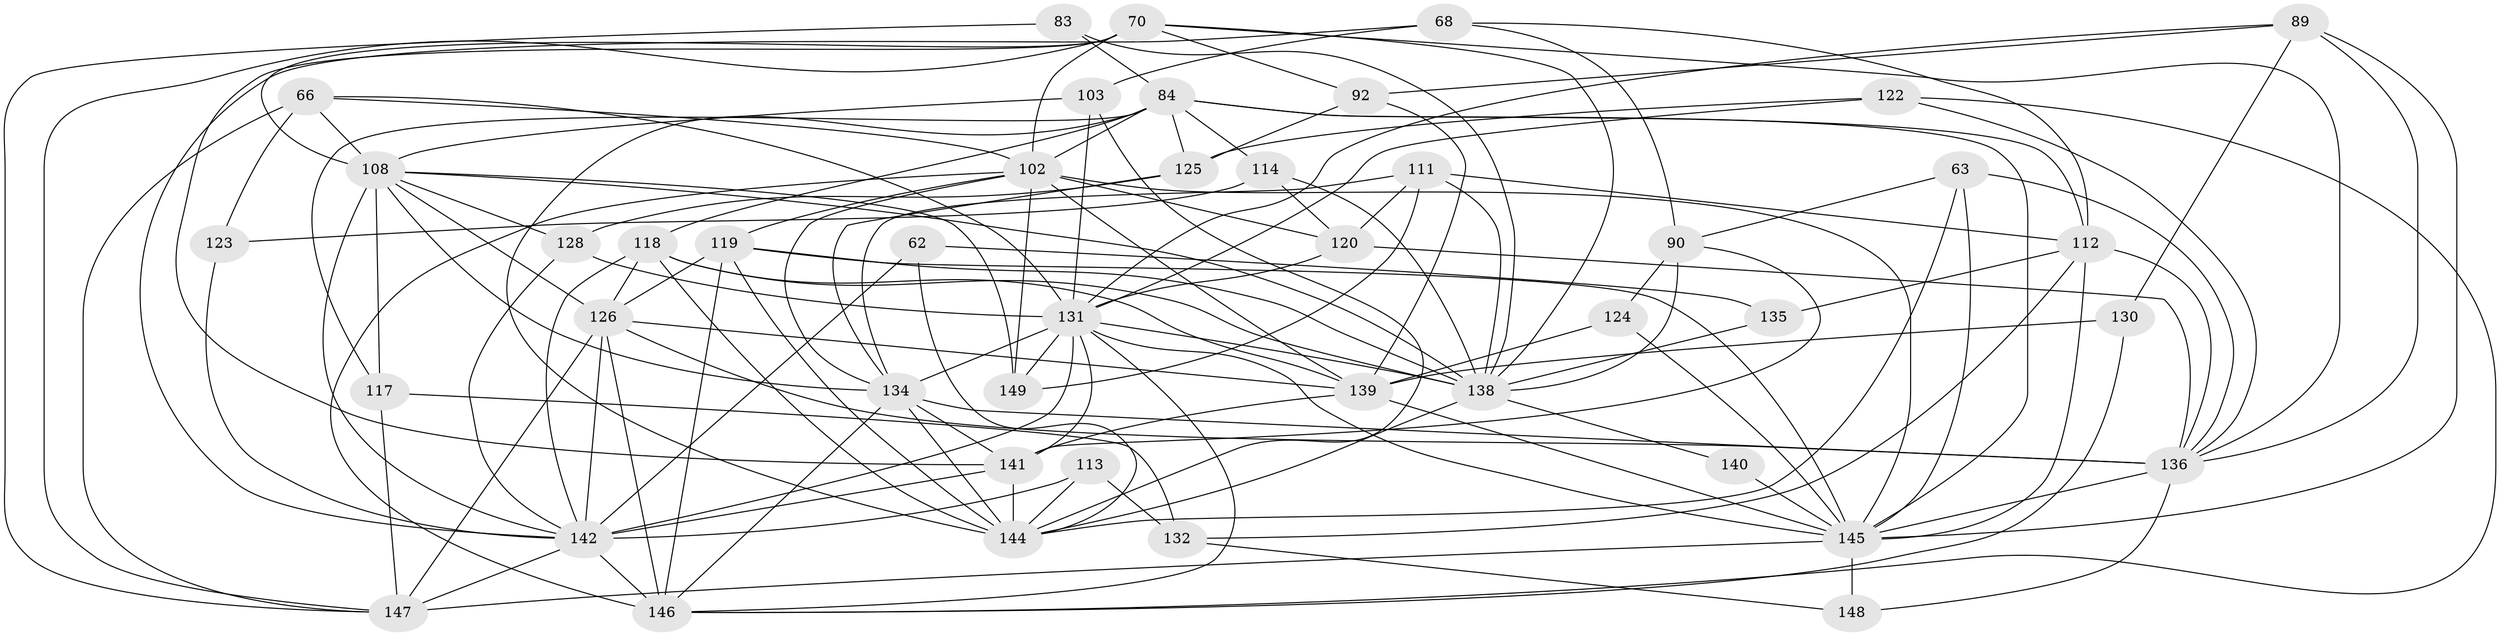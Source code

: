 // original degree distribution, {4: 1.0}
// Generated by graph-tools (version 1.1) at 2025/01/03/04/25 22:01:41]
// undirected, 44 vertices, 134 edges
graph export_dot {
graph [start="1"]
  node [color=gray90,style=filled];
  62 [super="+2"];
  63;
  66 [super="+22"];
  68 [super="+54"];
  70 [super="+33"];
  83 [super="+14"];
  84 [super="+8+42"];
  89 [super="+76"];
  90 [super="+86"];
  92;
  102 [super="+69+87"];
  103;
  108 [super="+41+104"];
  111 [super="+64"];
  112 [super="+29+47"];
  113;
  114;
  117;
  118 [super="+23+44"];
  119 [super="+110"];
  120 [super="+10+67+16"];
  122;
  123;
  124;
  125 [super="+72"];
  126 [super="+52+91"];
  128 [super="+51"];
  130;
  131 [super="+48+74+38+107"];
  132;
  134 [super="+71+106"];
  135;
  136 [super="+9+25+81+85"];
  138 [super="+97+115+133"];
  139 [super="+79+99"];
  140;
  141 [super="+127+82"];
  142 [super="+65+129+116"];
  144 [super="+15+30+28+45"];
  145 [super="+27+50+60+77+121"];
  146 [super="+137+109"];
  147 [super="+100"];
  148 [super="+143"];
  149;
  62 -- 142 [weight=3];
  62 -- 135 [weight=2];
  62 -- 144;
  63 -- 90;
  63 -- 144;
  63 -- 145;
  63 -- 136;
  66 -- 147;
  66 -- 123 [weight=2];
  66 -- 131;
  66 -- 102;
  66 -- 108;
  68 -- 112 [weight=2];
  68 -- 142 [weight=2];
  68 -- 90;
  68 -- 103;
  70 -- 136;
  70 -- 138;
  70 -- 92;
  70 -- 141;
  70 -- 108 [weight=2];
  70 -- 147;
  70 -- 102;
  83 -- 84;
  83 -- 147 [weight=2];
  83 -- 138 [weight=3];
  84 -- 118 [weight=3];
  84 -- 145 [weight=2];
  84 -- 114;
  84 -- 117;
  84 -- 125;
  84 -- 144;
  84 -- 112;
  84 -- 102;
  89 -- 130 [weight=2];
  89 -- 92;
  89 -- 136;
  89 -- 131;
  89 -- 145;
  90 -- 141;
  90 -- 124 [weight=2];
  90 -- 138;
  92 -- 125;
  92 -- 139;
  102 -- 139 [weight=2];
  102 -- 145 [weight=3];
  102 -- 149;
  102 -- 119;
  102 -- 120 [weight=2];
  102 -- 146;
  102 -- 134;
  103 -- 144;
  103 -- 131;
  103 -- 108;
  108 -- 149;
  108 -- 128;
  108 -- 142;
  108 -- 117;
  108 -- 126 [weight=2];
  108 -- 134;
  108 -- 138;
  111 -- 134;
  111 -- 120 [weight=2];
  111 -- 149;
  111 -- 112;
  111 -- 138;
  112 -- 132;
  112 -- 135;
  112 -- 136;
  112 -- 145;
  113 -- 144;
  113 -- 132;
  113 -- 142 [weight=2];
  114 -- 123;
  114 -- 120;
  114 -- 138;
  117 -- 132;
  117 -- 147;
  118 -- 144;
  118 -- 142;
  118 -- 126;
  118 -- 139;
  118 -- 138;
  119 -- 144;
  119 -- 138;
  119 -- 145;
  119 -- 146;
  119 -- 126;
  120 -- 136 [weight=3];
  120 -- 131 [weight=2];
  122 -- 131;
  122 -- 125;
  122 -- 136;
  122 -- 146;
  123 -- 142;
  124 -- 145;
  124 -- 139;
  125 -- 128 [weight=2];
  125 -- 134;
  126 -- 147 [weight=2];
  126 -- 142 [weight=2];
  126 -- 136 [weight=2];
  126 -- 146;
  126 -- 139;
  128 -- 131 [weight=2];
  128 -- 142;
  130 -- 139;
  130 -- 146;
  131 -- 134 [weight=5];
  131 -- 141 [weight=2];
  131 -- 145 [weight=4];
  131 -- 142 [weight=3];
  131 -- 146 [weight=2];
  131 -- 149;
  131 -- 138 [weight=3];
  132 -- 148;
  134 -- 136 [weight=2];
  134 -- 141;
  134 -- 144;
  134 -- 146;
  135 -- 138;
  136 -- 148 [weight=2];
  136 -- 145 [weight=2];
  138 -- 140;
  138 -- 144;
  139 -- 141;
  139 -- 145 [weight=2];
  140 -- 145 [weight=3];
  141 -- 144 [weight=3];
  141 -- 142 [weight=3];
  142 -- 146 [weight=4];
  142 -- 147;
  145 -- 147 [weight=2];
  145 -- 148 [weight=3];
}
